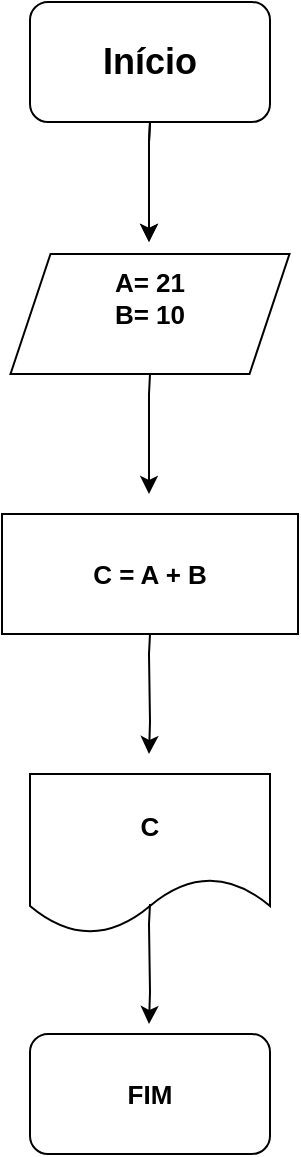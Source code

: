 <mxfile version="17.1.0" type="github">
  <diagram id="C5RBs43oDa-KdzZeNtuy" name="Page-1">
    <mxGraphModel dx="1038" dy="571" grid="1" gridSize="13" guides="1" tooltips="1" connect="1" arrows="1" fold="1" page="1" pageScale="1" pageWidth="827" pageHeight="1169" math="0" shadow="0">
      <root>
        <mxCell id="WIyWlLk6GJQsqaUBKTNV-0" />
        <mxCell id="WIyWlLk6GJQsqaUBKTNV-1" parent="WIyWlLk6GJQsqaUBKTNV-0" />
        <mxCell id="NkqkLdcEl6JzajYZbMns-0" value="&lt;h2&gt;Início&lt;/h2&gt;" style="rounded=1;whiteSpace=wrap;html=1;" vertex="1" parent="WIyWlLk6GJQsqaUBKTNV-1">
          <mxGeometry x="60" y="30" width="120" height="60" as="geometry" />
        </mxCell>
        <mxCell id="NkqkLdcEl6JzajYZbMns-1" value="" style="endArrow=classic;html=1;rounded=0;" edge="1" parent="WIyWlLk6GJQsqaUBKTNV-1">
          <mxGeometry width="50" height="50" relative="1" as="geometry">
            <mxPoint x="120" y="90" as="sourcePoint" />
            <mxPoint x="119.5" y="150" as="targetPoint" />
            <Array as="points">
              <mxPoint x="119.5" y="100" />
            </Array>
          </mxGeometry>
        </mxCell>
        <mxCell id="NkqkLdcEl6JzajYZbMns-3" value="&lt;b&gt;A= 21&lt;br&gt;B= 10&lt;br&gt;&lt;br&gt;&lt;/b&gt;" style="shape=parallelogram;perimeter=parallelogramPerimeter;whiteSpace=wrap;html=1;fixedSize=1;fontSize=13;" vertex="1" parent="WIyWlLk6GJQsqaUBKTNV-1">
          <mxGeometry x="50.25" y="156" width="139.5" height="60" as="geometry" />
        </mxCell>
        <mxCell id="NkqkLdcEl6JzajYZbMns-4" value="" style="endArrow=classic;html=1;rounded=0;" edge="1" parent="WIyWlLk6GJQsqaUBKTNV-1">
          <mxGeometry width="50" height="50" relative="1" as="geometry">
            <mxPoint x="120" y="90" as="sourcePoint" />
            <mxPoint x="119.5" y="150" as="targetPoint" />
            <Array as="points">
              <mxPoint x="119.5" y="100" />
            </Array>
          </mxGeometry>
        </mxCell>
        <mxCell id="NkqkLdcEl6JzajYZbMns-5" value="" style="endArrow=classic;html=1;rounded=0;" edge="1" parent="WIyWlLk6GJQsqaUBKTNV-1">
          <mxGeometry width="50" height="50" relative="1" as="geometry">
            <mxPoint x="120" y="216" as="sourcePoint" />
            <mxPoint x="119.5" y="276" as="targetPoint" />
            <Array as="points">
              <mxPoint x="119.5" y="226" />
            </Array>
          </mxGeometry>
        </mxCell>
        <mxCell id="NkqkLdcEl6JzajYZbMns-6" value="C = A + B" style="rounded=0;whiteSpace=wrap;html=1;fontSize=13;fontStyle=1" vertex="1" parent="WIyWlLk6GJQsqaUBKTNV-1">
          <mxGeometry x="46" y="286" width="148" height="60" as="geometry" />
        </mxCell>
        <mxCell id="NkqkLdcEl6JzajYZbMns-7" value="&lt;b&gt;C&lt;/b&gt;" style="shape=document;whiteSpace=wrap;html=1;boundedLbl=1;fontSize=13;size=0.35;" vertex="1" parent="WIyWlLk6GJQsqaUBKTNV-1">
          <mxGeometry x="60" y="416" width="120" height="80" as="geometry" />
        </mxCell>
        <mxCell id="NkqkLdcEl6JzajYZbMns-8" value="" style="endArrow=classic;html=1;rounded=0;" edge="1" parent="WIyWlLk6GJQsqaUBKTNV-1">
          <mxGeometry width="50" height="50" relative="1" as="geometry">
            <mxPoint x="120" y="346" as="sourcePoint" />
            <mxPoint x="119.5" y="406" as="targetPoint" />
            <Array as="points">
              <mxPoint x="119.5" y="356" />
              <mxPoint x="120" y="390" />
            </Array>
          </mxGeometry>
        </mxCell>
        <mxCell id="NkqkLdcEl6JzajYZbMns-9" value="" style="endArrow=classic;html=1;rounded=0;" edge="1" parent="WIyWlLk6GJQsqaUBKTNV-1">
          <mxGeometry width="50" height="50" relative="1" as="geometry">
            <mxPoint x="120" y="481" as="sourcePoint" />
            <mxPoint x="119.5" y="541" as="targetPoint" />
            <Array as="points">
              <mxPoint x="119.5" y="491" />
              <mxPoint x="120" y="525" />
            </Array>
          </mxGeometry>
        </mxCell>
        <mxCell id="NkqkLdcEl6JzajYZbMns-10" value="&lt;b&gt;FIM&lt;/b&gt;" style="rounded=1;whiteSpace=wrap;html=1;fontSize=13;" vertex="1" parent="WIyWlLk6GJQsqaUBKTNV-1">
          <mxGeometry x="60" y="546" width="120" height="60" as="geometry" />
        </mxCell>
      </root>
    </mxGraphModel>
  </diagram>
</mxfile>
